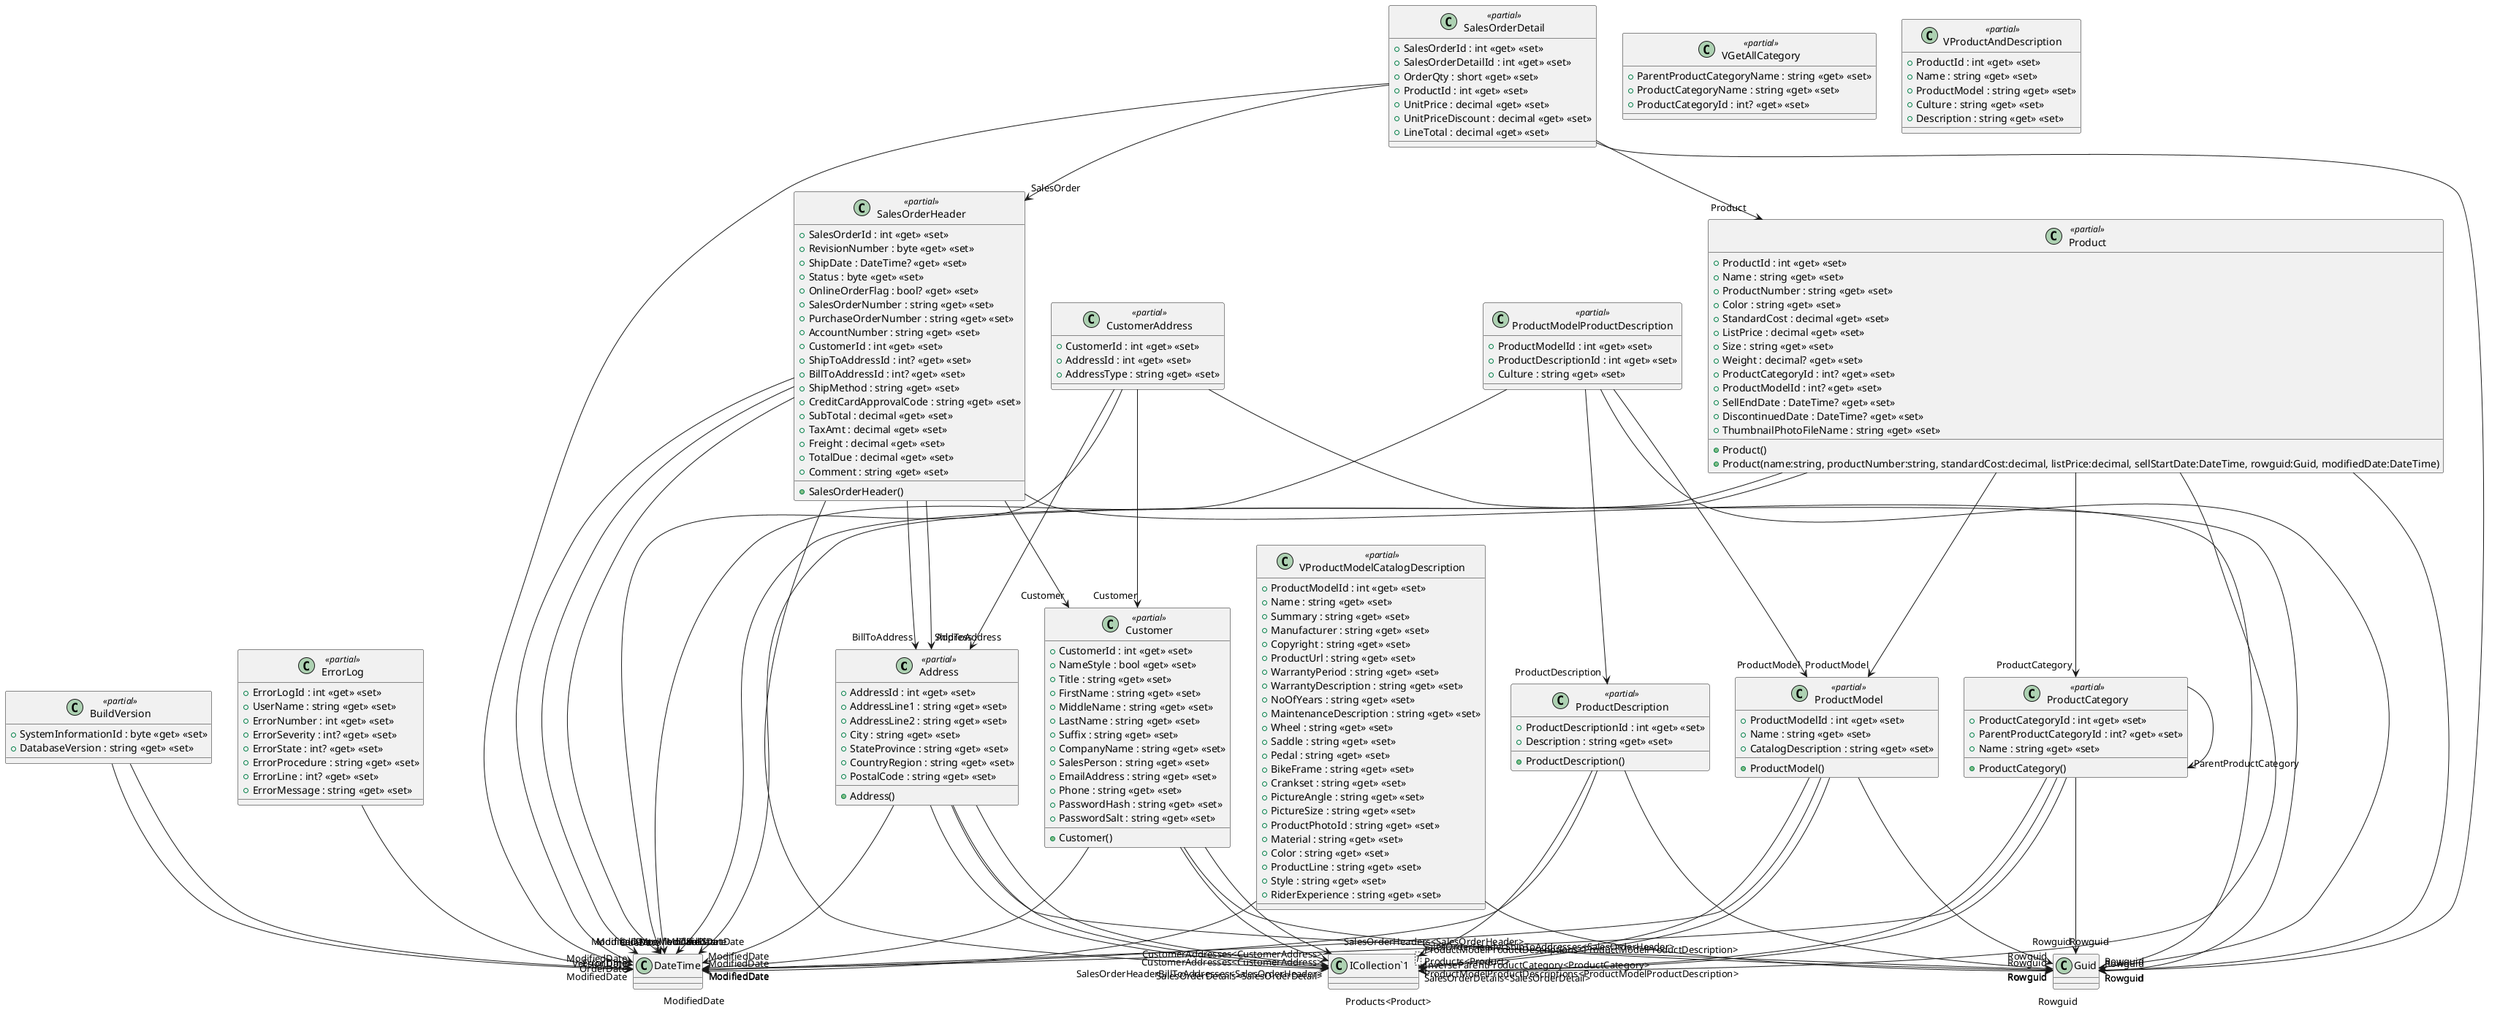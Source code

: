 @startuml

class Address <<partial>> {
    + Address()
    + AddressId : int <<get>> <<set>>
    + AddressLine1 : string <<get>> <<set>>
    + AddressLine2 : string <<get>> <<set>>
    + City : string <<get>> <<set>>
    + StateProvince : string <<get>> <<set>>
    + CountryRegion : string <<get>> <<set>>
    + PostalCode : string <<get>> <<set>>
}
class "ICollection`1"<T> {
}
Address --> "Rowguid" Guid
Address --> "ModifiedDate" DateTime
Address --> "CustomerAddresses<CustomerAddress>" "ICollection`1"
Address --> "SalesOrderHeaderBillToAddresses<SalesOrderHeader>" "ICollection`1"
Address --> "SalesOrderHeaderShipToAddresses<SalesOrderHeader>" "ICollection`1"


' ''''''''''

class BuildVersion <<partial>> {
    + SystemInformationId : byte <<get>> <<set>>
    + DatabaseVersion : string <<get>> <<set>>
}
BuildVersion --> "VersionDate" DateTime
BuildVersion --> "ModifiedDate" DateTime


' ''''''''''

class Customer <<partial>> {
    + Customer()
    + CustomerId : int <<get>> <<set>>
    + NameStyle : bool <<get>> <<set>>
    + Title : string <<get>> <<set>>
    + FirstName : string <<get>> <<set>>
    + MiddleName : string <<get>> <<set>>
    + LastName : string <<get>> <<set>>
    + Suffix : string <<get>> <<set>>
    + CompanyName : string <<get>> <<set>>
    + SalesPerson : string <<get>> <<set>>
    + EmailAddress : string <<get>> <<set>>
    + Phone : string <<get>> <<set>>
    + PasswordHash : string <<get>> <<set>>
    + PasswordSalt : string <<get>> <<set>>
}
class "ICollection`1"<T> {
}
Customer --> "Rowguid" Guid
Customer --> "ModifiedDate" DateTime
Customer --> "CustomerAddresses<CustomerAddress>" "ICollection`1"
Customer --> "SalesOrderHeaders<SalesOrderHeader>" "ICollection`1"


' ''''''''''

class CustomerAddress <<partial>> {
    + CustomerId : int <<get>> <<set>>
    + AddressId : int <<get>> <<set>>
    + AddressType : string <<get>> <<set>>
}
CustomerAddress --> "Rowguid" Guid
CustomerAddress --> "ModifiedDate" DateTime
CustomerAddress --> "Address" Address
CustomerAddress --> "Customer" Customer


' ''''''''''

class ErrorLog <<partial>> {
    + ErrorLogId : int <<get>> <<set>>
    + UserName : string <<get>> <<set>>
    + ErrorNumber : int <<get>> <<set>>
    + ErrorSeverity : int? <<get>> <<set>>
    + ErrorState : int? <<get>> <<set>>
    + ErrorProcedure : string <<get>> <<set>>
    + ErrorLine : int? <<get>> <<set>>
    + ErrorMessage : string <<get>> <<set>>
}
ErrorLog --> "ErrorTime" DateTime


' ''''''''''

class Product <<partial>> {
    + Product()
    + Product(name:string, productNumber:string, standardCost:decimal, listPrice:decimal, sellStartDate:DateTime, rowguid:Guid, modifiedDate:DateTime)
    + ProductId : int <<get>> <<set>>
    + Name : string <<get>> <<set>>
    + ProductNumber : string <<get>> <<set>>
    + Color : string <<get>> <<set>>
    + StandardCost : decimal <<get>> <<set>>
    + ListPrice : decimal <<get>> <<set>>
    + Size : string <<get>> <<set>>
    + Weight : decimal? <<get>> <<set>>
    + ProductCategoryId : int? <<get>> <<set>>
    + ProductModelId : int? <<get>> <<set>>
    + SellEndDate : DateTime? <<get>> <<set>>
    + DiscontinuedDate : DateTime? <<get>> <<set>>
    + ThumbnailPhotoFileName : string <<get>> <<set>>
}
class "ICollection`1"<T> {
}
Product --> "SellStartDate" DateTime
Product --> "Rowguid" Guid
Product --> "ModifiedDate" DateTime
Product --> "ProductCategory" ProductCategory
Product --> "ProductModel" ProductModel
Product --> "SalesOrderDetails<SalesOrderDetail>" "ICollection`1"


' ''''''''''

class ProductCategory <<partial>> {
    + ProductCategory()
    + ProductCategoryId : int <<get>> <<set>>
    + ParentProductCategoryId : int? <<get>> <<set>>
    + Name : string <<get>> <<set>>
}
class "ICollection`1"<T> {
}
ProductCategory --> "Rowguid" Guid
ProductCategory --> "ModifiedDate" DateTime
ProductCategory --> "ParentProductCategory" ProductCategory
ProductCategory --> "InverseParentProductCategory<ProductCategory>" "ICollection`1"
ProductCategory --> "Products<Product>" "ICollection`1"


' ''''''''''

class ProductDescription <<partial>> {
    + ProductDescription()
    + ProductDescriptionId : int <<get>> <<set>>
    + Description : string <<get>> <<set>>
}
class "ICollection`1"<T> {
}
ProductDescription --> "Rowguid" Guid
ProductDescription --> "ModifiedDate" DateTime
ProductDescription --> "ProductModelProductDescriptions<ProductModelProductDescription>" "ICollection`1"


' ''''''''''

class ProductModel <<partial>> {
    + ProductModel()
    + ProductModelId : int <<get>> <<set>>
    + Name : string <<get>> <<set>>
    + CatalogDescription : string <<get>> <<set>>
}
class "ICollection`1"<T> {
}
ProductModel --> "Rowguid" Guid
ProductModel --> "ModifiedDate" DateTime
ProductModel --> "ProductModelProductDescriptions<ProductModelProductDescription>" "ICollection`1"
ProductModel --> "Products<Product>" "ICollection`1"


' ''''''''''

class ProductModelProductDescription <<partial>> {
    + ProductModelId : int <<get>> <<set>>
    + ProductDescriptionId : int <<get>> <<set>>
    + Culture : string <<get>> <<set>>
}
ProductModelProductDescription --> "Rowguid" Guid
ProductModelProductDescription --> "ModifiedDate" DateTime
ProductModelProductDescription --> "ProductDescription" ProductDescription
ProductModelProductDescription --> "ProductModel" ProductModel


' ''''''''''

class SalesOrderDetail <<partial>> {
    + SalesOrderId : int <<get>> <<set>>
    + SalesOrderDetailId : int <<get>> <<set>>
    + OrderQty : short <<get>> <<set>>
    + ProductId : int <<get>> <<set>>
    + UnitPrice : decimal <<get>> <<set>>
    + UnitPriceDiscount : decimal <<get>> <<set>>
    + LineTotal : decimal <<get>> <<set>>
}
SalesOrderDetail --> "Rowguid" Guid
SalesOrderDetail --> "ModifiedDate" DateTime
SalesOrderDetail --> "Product" Product
SalesOrderDetail --> "SalesOrder" SalesOrderHeader


' ''''''''''

class SalesOrderHeader <<partial>> {
    + SalesOrderHeader()
    + SalesOrderId : int <<get>> <<set>>
    + RevisionNumber : byte <<get>> <<set>>
    + ShipDate : DateTime? <<get>> <<set>>
    + Status : byte <<get>> <<set>>
    + OnlineOrderFlag : bool? <<get>> <<set>>
    + SalesOrderNumber : string <<get>> <<set>>
    + PurchaseOrderNumber : string <<get>> <<set>>
    + AccountNumber : string <<get>> <<set>>
    + CustomerId : int <<get>> <<set>>
    + ShipToAddressId : int? <<get>> <<set>>
    + BillToAddressId : int? <<get>> <<set>>
    + ShipMethod : string <<get>> <<set>>
    + CreditCardApprovalCode : string <<get>> <<set>>
    + SubTotal : decimal <<get>> <<set>>
    + TaxAmt : decimal <<get>> <<set>>
    + Freight : decimal <<get>> <<set>>
    + TotalDue : decimal <<get>> <<set>>
    + Comment : string <<get>> <<set>>
}
class "ICollection`1"<T> {
}
SalesOrderHeader --> "OrderDate" DateTime
SalesOrderHeader --> "DueDate" DateTime
SalesOrderHeader --> "Rowguid" Guid
SalesOrderHeader --> "ModifiedDate" DateTime
SalesOrderHeader --> "BillToAddress" Address
SalesOrderHeader --> "Customer" Customer
SalesOrderHeader --> "ShipToAddress" Address
SalesOrderHeader --> "SalesOrderDetails<SalesOrderDetail>" "ICollection`1"


' ''''''''''

class VGetAllCategory <<partial>> {
    + ParentProductCategoryName : string <<get>> <<set>>
    + ProductCategoryName : string <<get>> <<set>>
    + ProductCategoryId : int? <<get>> <<set>>
}


' ''''''''''

class VProductAndDescription <<partial>> {
    + ProductId : int <<get>> <<set>>
    + Name : string <<get>> <<set>>
    + ProductModel : string <<get>> <<set>>
    + Culture : string <<get>> <<set>>
    + Description : string <<get>> <<set>>
}


' ''''''''''

class VProductModelCatalogDescription <<partial>> {
    + ProductModelId : int <<get>> <<set>>
    + Name : string <<get>> <<set>>
    + Summary : string <<get>> <<set>>
    + Manufacturer : string <<get>> <<set>>
    + Copyright : string <<get>> <<set>>
    + ProductUrl : string <<get>> <<set>>
    + WarrantyPeriod : string <<get>> <<set>>
    + WarrantyDescription : string <<get>> <<set>>
    + NoOfYears : string <<get>> <<set>>
    + MaintenanceDescription : string <<get>> <<set>>
    + Wheel : string <<get>> <<set>>
    + Saddle : string <<get>> <<set>>
    + Pedal : string <<get>> <<set>>
    + BikeFrame : string <<get>> <<set>>
    + Crankset : string <<get>> <<set>>
    + PictureAngle : string <<get>> <<set>>
    + PictureSize : string <<get>> <<set>>
    + ProductPhotoId : string <<get>> <<set>>
    + Material : string <<get>> <<set>>
    + Color : string <<get>> <<set>>
    + ProductLine : string <<get>> <<set>>
    + Style : string <<get>> <<set>>
    + RiderExperience : string <<get>> <<set>>
}
VProductModelCatalogDescription --> "Rowguid" Guid
VProductModelCatalogDescription --> "ModifiedDate" DateTime

@enduml
